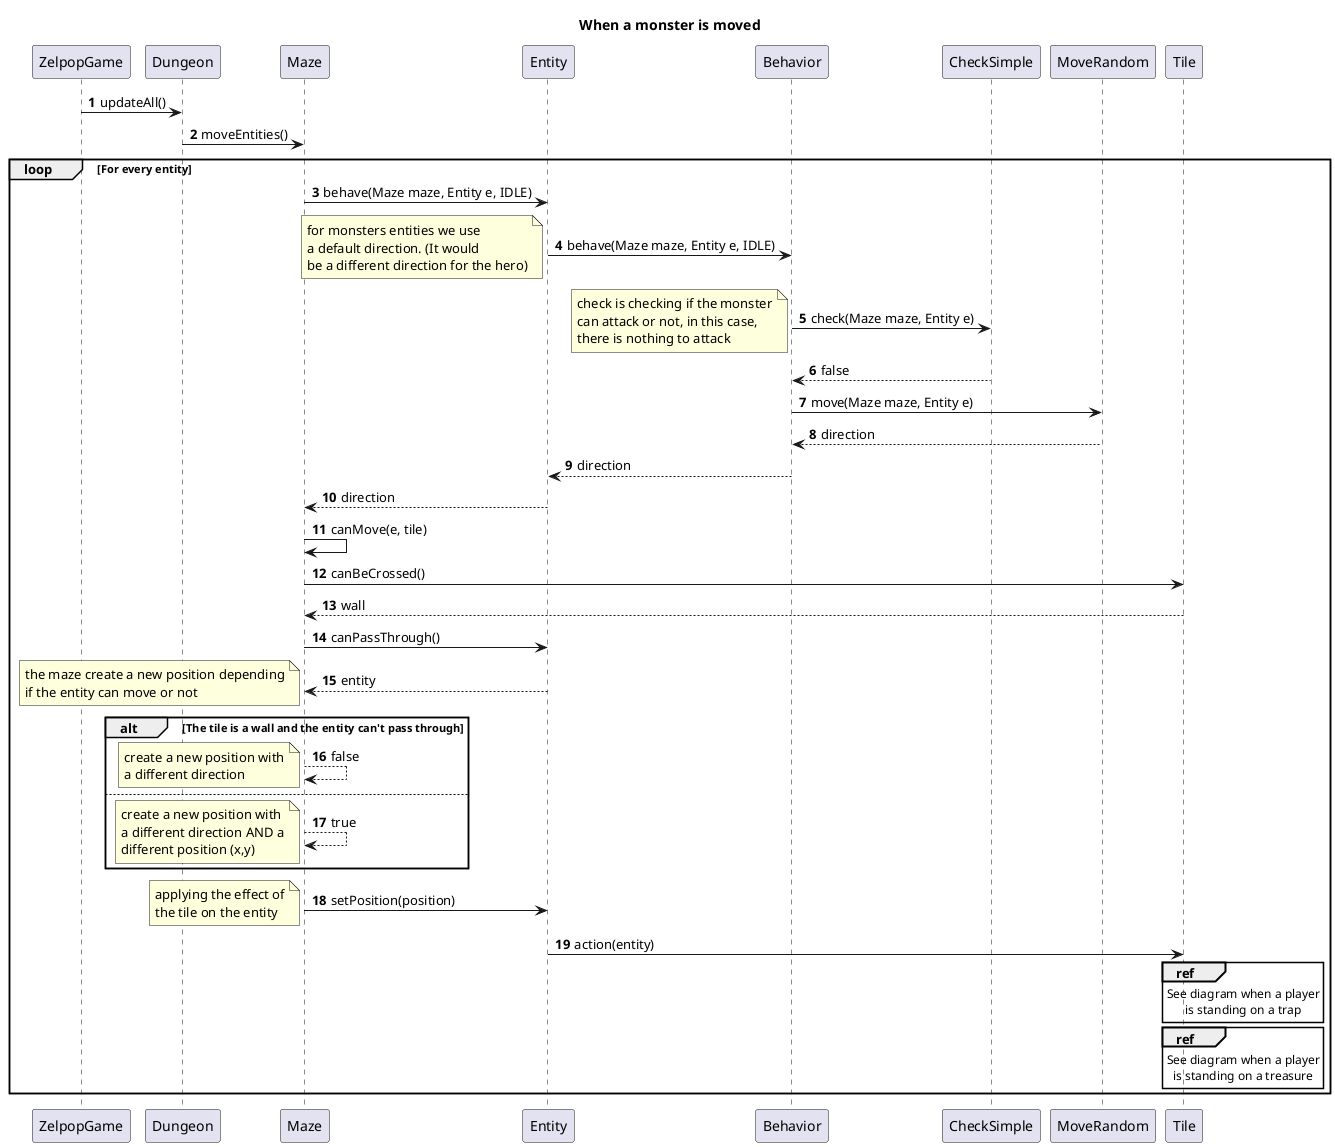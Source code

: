 @startuml

title When a monster is moved
autonumber

ZelpopGame -> Dungeon : updateAll()
Dungeon -> Maze : moveEntities()

loop For every entity

    Maze -> Entity : behave(Maze maze, Entity e, IDLE)

    Entity -> Behavior : behave(Maze maze, Entity e, IDLE)

    note left
        for monsters entities we use
        a default direction. (It would
        be a different direction for the hero)
    end note

    Behavior -> CheckSimple : check(Maze maze, Entity e)

    note left
        check is checking if the monster
        can attack or not, in this case,
        there is nothing to attack
    end note

    CheckSimple --> Behavior : false

    Behavior -> MoveRandom : move(Maze maze, Entity e)

    MoveRandom --> Behavior : direction

    Behavior --> Entity : direction

    Entity --> Maze : direction

    Maze -> Maze : canMove(e, tile)

    Maze -> Tile : canBeCrossed()

    Tile --> Maze : wall

    Maze -> Entity : canPassThrough()

    Entity --> Maze : entity

    note left
        the maze create a new position depending
        if the entity can move or not
    end note

    alt The tile is a wall and the entity can't pass through

        Maze --> Maze : false

        note left
            create a new position with
            a different direction
        end note

    else

        Maze --> Maze : true

        note left
            create a new position with
            a different direction AND a
            different position (x,y)
        end note

    end

    Maze -> Entity : setPosition(position)

    note left
        applying the effect of
        the tile on the entity
    end note

    Entity -> Tile : action(entity)

    ref over Tile
        See diagram when a player
        is standing on a trap
    end ref

    ref over Tile
        See diagram when a player
        is standing on a treasure
    end ref

end

@enduml